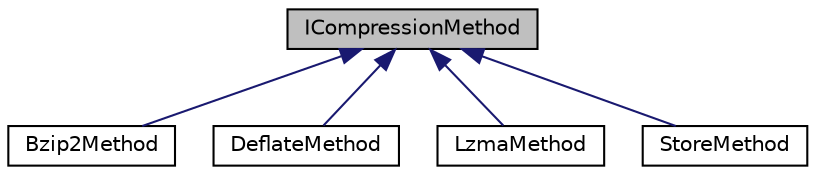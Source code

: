 digraph "ICompressionMethod"
{
 // LATEX_PDF_SIZE
  edge [fontname="Helvetica",fontsize="10",labelfontname="Helvetica",labelfontsize="10"];
  node [fontname="Helvetica",fontsize="10",shape=record];
  Node1 [label="ICompressionMethod",height=0.2,width=0.4,color="black", fillcolor="grey75", style="filled", fontcolor="black",tooltip=" "];
  Node1 -> Node2 [dir="back",color="midnightblue",fontsize="10",style="solid",fontname="Helvetica"];
  Node2 [label="Bzip2Method",height=0.2,width=0.4,color="black", fillcolor="white", style="filled",URL="$class_bzip2_method.html",tooltip=" "];
  Node1 -> Node3 [dir="back",color="midnightblue",fontsize="10",style="solid",fontname="Helvetica"];
  Node3 [label="DeflateMethod",height=0.2,width=0.4,color="black", fillcolor="white", style="filled",URL="$class_deflate_method.html",tooltip=" "];
  Node1 -> Node4 [dir="back",color="midnightblue",fontsize="10",style="solid",fontname="Helvetica"];
  Node4 [label="LzmaMethod",height=0.2,width=0.4,color="black", fillcolor="white", style="filled",URL="$class_lzma_method.html",tooltip=" "];
  Node1 -> Node5 [dir="back",color="midnightblue",fontsize="10",style="solid",fontname="Helvetica"];
  Node5 [label="StoreMethod",height=0.2,width=0.4,color="black", fillcolor="white", style="filled",URL="$class_store_method.html",tooltip=" "];
}
